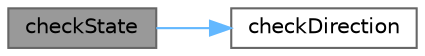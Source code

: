 digraph "checkState"
{
 // LATEX_PDF_SIZE
  bgcolor="transparent";
  edge [fontname=Helvetica,fontsize=10,labelfontname=Helvetica,labelfontsize=10];
  node [fontname=Helvetica,fontsize=10,shape=box,height=0.2,width=0.4];
  rankdir="LR";
  Node1 [id="Node000001",label="checkState",height=0.2,width=0.4,color="gray40", fillcolor="grey60", style="filled", fontcolor="black",tooltip="Checks if a game has been won given the board."];
  Node1 -> Node2 [id="edge2_Node000001_Node000002",color="steelblue1",style="solid",tooltip=" "];
  Node2 [id="Node000002",label="checkDirection",height=0.2,width=0.4,color="grey40", fillcolor="white", style="filled",URL="$_a_i_8c.html#a598eb784713eca7a81391647864b7612",tooltip="helper function for checkState that checks in directions"];
}
